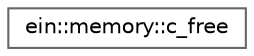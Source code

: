 digraph "Graphical Class Hierarchy"
{
 // LATEX_PDF_SIZE
  bgcolor="transparent";
  edge [fontname=Helvetica,fontsize=10,labelfontname=Helvetica,labelfontsize=10];
  node [fontname=Helvetica,fontsize=10,shape=box,height=0.2,width=0.4];
  rankdir="LR";
  Node0 [id="Node000000",label="ein::memory::c_free",height=0.2,width=0.4,color="grey40", fillcolor="white", style="filled",URL="$d8/d12/structein_1_1memory_1_1c__free.html",tooltip=" "];
}
